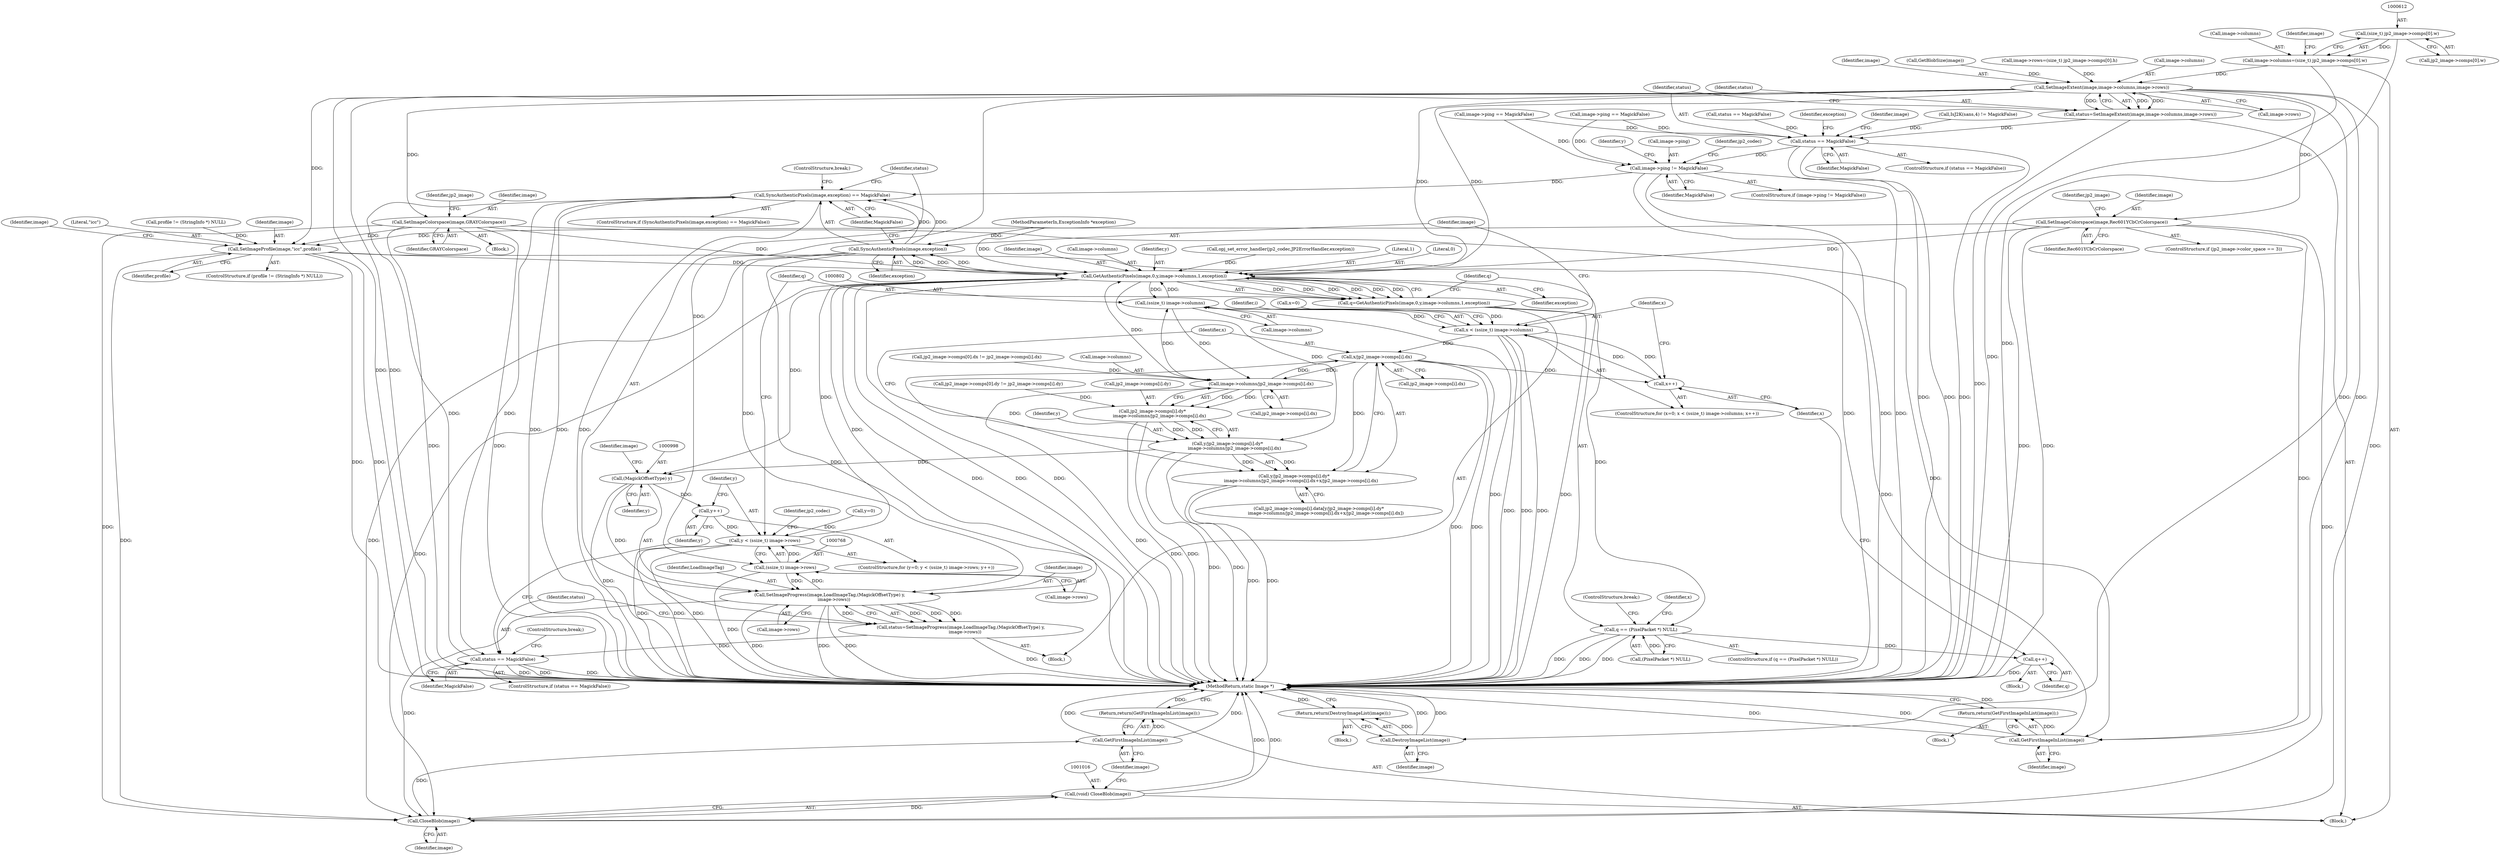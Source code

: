 digraph "0_ImageMagick_b0c5222ce31e8f941fa02ff9c7a040fb2db30dbc@array" {
"1000611" [label="(Call,(size_t) jp2_image->comps[0].w)"];
"1000607" [label="(Call,image->columns=(size_t) jp2_image->comps[0].w)"];
"1000646" [label="(Call,SetImageExtent(image,image->columns,image->rows))"];
"1000644" [label="(Call,status=SetImageExtent(image,image->columns,image->rows))"];
"1000655" [label="(Call,status == MagickFalse)"];
"1000745" [label="(Call,image->ping != MagickFalse)"];
"1000986" [label="(Call,SyncAuthenticPixels(image,exception) == MagickFalse)"];
"1001004" [label="(Call,status == MagickFalse)"];
"1000666" [label="(Call,DestroyImageList(image))"];
"1000665" [label="(Return,return(DestroyImageList(image));)"];
"1000680" [label="(Call,SetImageColorspace(image,GRAYColorspace))"];
"1000740" [label="(Call,SetImageProfile(image,\"icc\",profile))"];
"1000759" [label="(Call,GetFirstImageInList(image))"];
"1000758" [label="(Return,return(GetFirstImageInList(image));)"];
"1000779" [label="(Call,GetAuthenticPixels(image,0,y,image->columns,1,exception))"];
"1000777" [label="(Call,q=GetAuthenticPixels(image,0,y,image->columns,1,exception))"];
"1000789" [label="(Call,q == (PixelPacket *) NULL)"];
"1000983" [label="(Call,q++)"];
"1000801" [label="(Call,(ssize_t) image->columns)"];
"1000799" [label="(Call,x < (ssize_t) image->columns)"];
"1000806" [label="(Call,x++)"];
"1000878" [label="(Call,x/jp2_image->comps[i].dx)"];
"1000867" [label="(Call,image->columns/jp2_image->comps[i].dx)"];
"1000859" [label="(Call,jp2_image->comps[i].dy*\n          image->columns/jp2_image->comps[i].dx)"];
"1000857" [label="(Call,y/jp2_image->comps[i].dy*\n          image->columns/jp2_image->comps[i].dx)"];
"1000856" [label="(Call,y/jp2_image->comps[i].dy*\n          image->columns/jp2_image->comps[i].dx+x/jp2_image->comps[i].dx)"];
"1000997" [label="(Call,(MagickOffsetType) y)"];
"1000772" [label="(Call,y++)"];
"1000765" [label="(Call,y < (ssize_t) image->rows)"];
"1000994" [label="(Call,SetImageProgress(image,LoadImageTag,(MagickOffsetType) y,\n      image->rows))"];
"1000767" [label="(Call,(ssize_t) image->rows)"];
"1000992" [label="(Call,status=SetImageProgress(image,LoadImageTag,(MagickOffsetType) y,\n      image->rows))"];
"1001017" [label="(Call,CloseBlob(image))"];
"1001015" [label="(Call,(void) CloseBlob(image))"];
"1001020" [label="(Call,GetFirstImageInList(image))"];
"1001019" [label="(Return,return(GetFirstImageInList(image));)"];
"1000987" [label="(Call,SyncAuthenticPixels(image,exception))"];
"1000701" [label="(Call,SetImageColorspace(image,Rec601YCbCrColorspace))"];
"1000783" [label="(Call,image->columns)"];
"1000451" [label="(Call,image->ping == MagickFalse)"];
"1000679" [label="(Block,)"];
"1000986" [label="(Call,SyncAuthenticPixels(image,exception) == MagickFalse)"];
"1000782" [label="(Identifier,y)"];
"1000707" [label="(Identifier,jp2_image)"];
"1000988" [label="(Identifier,image)"];
"1000747" [label="(Identifier,image)"];
"1000665" [label="(Return,return(DestroyImageList(image));)"];
"1000759" [label="(Call,GetFirstImageInList(image))"];
"1000735" [label="(Call,profile != (StringInfo *) NULL)"];
"1000524" [label="(Call,jp2_image->comps[0].dx != jp2_image->comps[i].dx)"];
"1000765" [label="(Call,y < (ssize_t) image->rows)"];
"1000769" [label="(Call,image->rows)"];
"1001004" [label="(Call,status == MagickFalse)"];
"1000667" [label="(Identifier,image)"];
"1000868" [label="(Call,image->columns)"];
"1000734" [label="(ControlStructure,if (profile != (StringInfo *) NULL))"];
"1000646" [label="(Call,SetImageExtent(image,image->columns,image->rows))"];
"1000588" [label="(Call,image->ping == MagickFalse)"];
"1000867" [label="(Call,image->columns/jp2_image->comps[i].dx)"];
"1000790" [label="(Identifier,q)"];
"1000613" [label="(Call,jp2_image->comps[0].w)"];
"1000608" [label="(Call,image->columns)"];
"1000774" [label="(Block,)"];
"1000984" [label="(Identifier,q)"];
"1000746" [label="(Call,image->ping)"];
"1000658" [label="(Block,)"];
"1000243" [label="(Call,opj_set_error_handler(jp2_codec,JP2ErrorHandler,exception))"];
"1001020" [label="(Call,GetFirstImageInList(image))"];
"1000657" [label="(Identifier,MagickFalse)"];
"1000750" [label="(Block,)"];
"1000772" [label="(Call,y++)"];
"1000670" [label="(Identifier,image)"];
"1000803" [label="(Call,image->columns)"];
"1000994" [label="(Call,SetImageProgress(image,LoadImageTag,(MagickOffsetType) y,\n      image->rows))"];
"1000761" [label="(ControlStructure,for (y=0; y < (ssize_t) image->rows; y++))"];
"1000686" [label="(Identifier,jp2_image)"];
"1000766" [label="(Identifier,y)"];
"1000996" [label="(Identifier,LoadImageTag)"];
"1000760" [label="(Identifier,image)"];
"1001005" [label="(Identifier,status)"];
"1000812" [label="(Identifier,i)"];
"1000797" [label="(Identifier,x)"];
"1000987" [label="(Call,SyncAuthenticPixels(image,exception))"];
"1001017" [label="(Call,CloseBlob(image))"];
"1000999" [label="(Identifier,y)"];
"1001015" [label="(Call,(void) CloseBlob(image))"];
"1000779" [label="(Call,GetAuthenticPixels(image,0,y,image->columns,1,exception))"];
"1000807" [label="(Identifier,x)"];
"1000225" [label="(Call,IsJ2K(sans,4) != MagickFalse)"];
"1000871" [label="(Call,jp2_image->comps[i].dx)"];
"1000786" [label="(Literal,1)"];
"1000680" [label="(Call,SetImageColorspace(image,GRAYColorspace))"];
"1000796" [label="(Call,x=0)"];
"1000107" [label="(MethodParameterIn,ExceptionInfo *exception)"];
"1000177" [label="(Call,status == MagickFalse)"];
"1000647" [label="(Identifier,image)"];
"1000801" [label="(Call,(ssize_t) image->columns)"];
"1000808" [label="(Block,)"];
"1001007" [label="(ControlStructure,break;)"];
"1000856" [label="(Call,y/jp2_image->comps[i].dy*\n          image->columns/jp2_image->comps[i].dx+x/jp2_image->comps[i].dx)"];
"1000778" [label="(Identifier,q)"];
"1000645" [label="(Identifier,status)"];
"1000660" [label="(Identifier,exception)"];
"1000682" [label="(Identifier,GRAYColorspace)"];
"1000806" [label="(Call,x++)"];
"1000781" [label="(Literal,0)"];
"1000789" [label="(Call,q == (PixelPacket *) NULL)"];
"1000767" [label="(Call,(ssize_t) image->rows)"];
"1000540" [label="(Call,jp2_image->comps[0].dy != jp2_image->comps[i].dy)"];
"1000992" [label="(Call,status=SetImageProgress(image,LoadImageTag,(MagickOffsetType) y,\n      image->rows))"];
"1000858" [label="(Identifier,y)"];
"1000758" [label="(Return,return(GetFirstImageInList(image));)"];
"1001019" [label="(Return,return(GetFirstImageInList(image));)"];
"1000983" [label="(Call,q++)"];
"1000607" [label="(Call,image->columns=(size_t) jp2_image->comps[0].w)"];
"1000752" [label="(Identifier,jp2_codec)"];
"1000780" [label="(Identifier,image)"];
"1000777" [label="(Call,q=GetAuthenticPixels(image,0,y,image->columns,1,exception))"];
"1000743" [label="(Identifier,profile)"];
"1000773" [label="(Identifier,y)"];
"1000860" [label="(Call,jp2_image->comps[i].dy)"];
"1001009" [label="(Identifier,jp2_codec)"];
"1000989" [label="(Identifier,exception)"];
"1000788" [label="(ControlStructure,if (q == (PixelPacket *) NULL))"];
"1000741" [label="(Identifier,image)"];
"1000997" [label="(Call,(MagickOffsetType) y)"];
"1000622" [label="(Identifier,image)"];
"1000800" [label="(Identifier,x)"];
"1000991" [label="(ControlStructure,break;)"];
"1001001" [label="(Identifier,image)"];
"1000995" [label="(Identifier,image)"];
"1000878" [label="(Call,x/jp2_image->comps[i].dx)"];
"1000993" [label="(Identifier,status)"];
"1000985" [label="(ControlStructure,if (SyncAuthenticPixels(image,exception) == MagickFalse))"];
"1000740" [label="(Call,SetImageProfile(image,\"icc\",profile))"];
"1000745" [label="(Call,image->ping != MagickFalse)"];
"1000859" [label="(Call,jp2_image->comps[i].dy*\n          image->columns/jp2_image->comps[i].dx)"];
"1000702" [label="(Identifier,image)"];
"1000654" [label="(ControlStructure,if (status == MagickFalse))"];
"1000744" [label="(ControlStructure,if (image->ping != MagickFalse))"];
"1001006" [label="(Identifier,MagickFalse)"];
"1000331" [label="(Call,GetBlobSize(image))"];
"1001003" [label="(ControlStructure,if (status == MagickFalse))"];
"1000620" [label="(Call,image->rows=(size_t) jp2_image->comps[0].h)"];
"1000655" [label="(Call,status == MagickFalse)"];
"1000644" [label="(Call,status=SetImageExtent(image,image->columns,image->rows))"];
"1000749" [label="(Identifier,MagickFalse)"];
"1000695" [label="(ControlStructure,if (jp2_image->color_space == 3))"];
"1000108" [label="(Block,)"];
"1000794" [label="(ControlStructure,break;)"];
"1000787" [label="(Identifier,exception)"];
"1000681" [label="(Identifier,image)"];
"1000703" [label="(Identifier,Rec601YCbCrColorspace)"];
"1000848" [label="(Call,jp2_image->comps[i].data[y/jp2_image->comps[i].dy*\n          image->columns/jp2_image->comps[i].dx+x/jp2_image->comps[i].dx])"];
"1000762" [label="(Call,y=0)"];
"1001022" [label="(MethodReturn,static Image *)"];
"1000763" [label="(Identifier,y)"];
"1000799" [label="(Call,x < (ssize_t) image->columns)"];
"1000880" [label="(Call,jp2_image->comps[i].dx)"];
"1000857" [label="(Call,y/jp2_image->comps[i].dy*\n          image->columns/jp2_image->comps[i].dx)"];
"1000648" [label="(Call,image->columns)"];
"1000742" [label="(Literal,\"icc\")"];
"1001018" [label="(Identifier,image)"];
"1000666" [label="(Call,DestroyImageList(image))"];
"1000990" [label="(Identifier,MagickFalse)"];
"1000701" [label="(Call,SetImageColorspace(image,Rec601YCbCrColorspace))"];
"1000795" [label="(ControlStructure,for (x=0; x < (ssize_t) image->columns; x++))"];
"1001000" [label="(Call,image->rows)"];
"1000791" [label="(Call,(PixelPacket *) NULL)"];
"1000611" [label="(Call,(size_t) jp2_image->comps[0].w)"];
"1000656" [label="(Identifier,status)"];
"1000879" [label="(Identifier,x)"];
"1001021" [label="(Identifier,image)"];
"1000651" [label="(Call,image->rows)"];
"1000611" -> "1000607"  [label="AST: "];
"1000611" -> "1000613"  [label="CFG: "];
"1000612" -> "1000611"  [label="AST: "];
"1000613" -> "1000611"  [label="AST: "];
"1000607" -> "1000611"  [label="CFG: "];
"1000611" -> "1001022"  [label="DDG: "];
"1000611" -> "1000607"  [label="DDG: "];
"1000607" -> "1000108"  [label="AST: "];
"1000608" -> "1000607"  [label="AST: "];
"1000622" -> "1000607"  [label="CFG: "];
"1000607" -> "1001022"  [label="DDG: "];
"1000607" -> "1000646"  [label="DDG: "];
"1000646" -> "1000644"  [label="AST: "];
"1000646" -> "1000651"  [label="CFG: "];
"1000647" -> "1000646"  [label="AST: "];
"1000648" -> "1000646"  [label="AST: "];
"1000651" -> "1000646"  [label="AST: "];
"1000644" -> "1000646"  [label="CFG: "];
"1000646" -> "1001022"  [label="DDG: "];
"1000646" -> "1001022"  [label="DDG: "];
"1000646" -> "1000644"  [label="DDG: "];
"1000646" -> "1000644"  [label="DDG: "];
"1000646" -> "1000644"  [label="DDG: "];
"1000331" -> "1000646"  [label="DDG: "];
"1000620" -> "1000646"  [label="DDG: "];
"1000646" -> "1000666"  [label="DDG: "];
"1000646" -> "1000680"  [label="DDG: "];
"1000646" -> "1000701"  [label="DDG: "];
"1000646" -> "1000740"  [label="DDG: "];
"1000646" -> "1000759"  [label="DDG: "];
"1000646" -> "1000767"  [label="DDG: "];
"1000646" -> "1000779"  [label="DDG: "];
"1000646" -> "1000779"  [label="DDG: "];
"1000646" -> "1001017"  [label="DDG: "];
"1000644" -> "1000108"  [label="AST: "];
"1000645" -> "1000644"  [label="AST: "];
"1000656" -> "1000644"  [label="CFG: "];
"1000644" -> "1001022"  [label="DDG: "];
"1000644" -> "1000655"  [label="DDG: "];
"1000655" -> "1000654"  [label="AST: "];
"1000655" -> "1000657"  [label="CFG: "];
"1000656" -> "1000655"  [label="AST: "];
"1000657" -> "1000655"  [label="AST: "];
"1000660" -> "1000655"  [label="CFG: "];
"1000670" -> "1000655"  [label="CFG: "];
"1000655" -> "1001022"  [label="DDG: "];
"1000655" -> "1001022"  [label="DDG: "];
"1000655" -> "1001022"  [label="DDG: "];
"1000451" -> "1000655"  [label="DDG: "];
"1000177" -> "1000655"  [label="DDG: "];
"1000225" -> "1000655"  [label="DDG: "];
"1000588" -> "1000655"  [label="DDG: "];
"1000655" -> "1000745"  [label="DDG: "];
"1000745" -> "1000744"  [label="AST: "];
"1000745" -> "1000749"  [label="CFG: "];
"1000746" -> "1000745"  [label="AST: "];
"1000749" -> "1000745"  [label="AST: "];
"1000752" -> "1000745"  [label="CFG: "];
"1000763" -> "1000745"  [label="CFG: "];
"1000745" -> "1001022"  [label="DDG: "];
"1000745" -> "1001022"  [label="DDG: "];
"1000745" -> "1001022"  [label="DDG: "];
"1000588" -> "1000745"  [label="DDG: "];
"1000451" -> "1000745"  [label="DDG: "];
"1000745" -> "1000986"  [label="DDG: "];
"1000986" -> "1000985"  [label="AST: "];
"1000986" -> "1000990"  [label="CFG: "];
"1000987" -> "1000986"  [label="AST: "];
"1000990" -> "1000986"  [label="AST: "];
"1000991" -> "1000986"  [label="CFG: "];
"1000993" -> "1000986"  [label="CFG: "];
"1000986" -> "1001022"  [label="DDG: "];
"1000986" -> "1001022"  [label="DDG: "];
"1000986" -> "1001022"  [label="DDG: "];
"1000987" -> "1000986"  [label="DDG: "];
"1000987" -> "1000986"  [label="DDG: "];
"1001004" -> "1000986"  [label="DDG: "];
"1000986" -> "1001004"  [label="DDG: "];
"1001004" -> "1001003"  [label="AST: "];
"1001004" -> "1001006"  [label="CFG: "];
"1001005" -> "1001004"  [label="AST: "];
"1001006" -> "1001004"  [label="AST: "];
"1001007" -> "1001004"  [label="CFG: "];
"1000773" -> "1001004"  [label="CFG: "];
"1001004" -> "1001022"  [label="DDG: "];
"1001004" -> "1001022"  [label="DDG: "];
"1001004" -> "1001022"  [label="DDG: "];
"1000992" -> "1001004"  [label="DDG: "];
"1000666" -> "1000665"  [label="AST: "];
"1000666" -> "1000667"  [label="CFG: "];
"1000667" -> "1000666"  [label="AST: "];
"1000665" -> "1000666"  [label="CFG: "];
"1000666" -> "1001022"  [label="DDG: "];
"1000666" -> "1001022"  [label="DDG: "];
"1000666" -> "1000665"  [label="DDG: "];
"1000665" -> "1000658"  [label="AST: "];
"1001022" -> "1000665"  [label="CFG: "];
"1000665" -> "1001022"  [label="DDG: "];
"1000680" -> "1000679"  [label="AST: "];
"1000680" -> "1000682"  [label="CFG: "];
"1000681" -> "1000680"  [label="AST: "];
"1000682" -> "1000680"  [label="AST: "];
"1000686" -> "1000680"  [label="CFG: "];
"1000680" -> "1001022"  [label="DDG: "];
"1000680" -> "1001022"  [label="DDG: "];
"1000680" -> "1000740"  [label="DDG: "];
"1000680" -> "1000759"  [label="DDG: "];
"1000680" -> "1000779"  [label="DDG: "];
"1000680" -> "1001017"  [label="DDG: "];
"1000740" -> "1000734"  [label="AST: "];
"1000740" -> "1000743"  [label="CFG: "];
"1000741" -> "1000740"  [label="AST: "];
"1000742" -> "1000740"  [label="AST: "];
"1000743" -> "1000740"  [label="AST: "];
"1000747" -> "1000740"  [label="CFG: "];
"1000740" -> "1001022"  [label="DDG: "];
"1000740" -> "1001022"  [label="DDG: "];
"1000701" -> "1000740"  [label="DDG: "];
"1000735" -> "1000740"  [label="DDG: "];
"1000740" -> "1000759"  [label="DDG: "];
"1000740" -> "1000779"  [label="DDG: "];
"1000740" -> "1001017"  [label="DDG: "];
"1000759" -> "1000758"  [label="AST: "];
"1000759" -> "1000760"  [label="CFG: "];
"1000760" -> "1000759"  [label="AST: "];
"1000758" -> "1000759"  [label="CFG: "];
"1000759" -> "1001022"  [label="DDG: "];
"1000759" -> "1001022"  [label="DDG: "];
"1000759" -> "1000758"  [label="DDG: "];
"1000701" -> "1000759"  [label="DDG: "];
"1000758" -> "1000750"  [label="AST: "];
"1001022" -> "1000758"  [label="CFG: "];
"1000758" -> "1001022"  [label="DDG: "];
"1000779" -> "1000777"  [label="AST: "];
"1000779" -> "1000787"  [label="CFG: "];
"1000780" -> "1000779"  [label="AST: "];
"1000781" -> "1000779"  [label="AST: "];
"1000782" -> "1000779"  [label="AST: "];
"1000783" -> "1000779"  [label="AST: "];
"1000786" -> "1000779"  [label="AST: "];
"1000787" -> "1000779"  [label="AST: "];
"1000777" -> "1000779"  [label="CFG: "];
"1000779" -> "1001022"  [label="DDG: "];
"1000779" -> "1001022"  [label="DDG: "];
"1000779" -> "1001022"  [label="DDG: "];
"1000779" -> "1000777"  [label="DDG: "];
"1000779" -> "1000777"  [label="DDG: "];
"1000779" -> "1000777"  [label="DDG: "];
"1000779" -> "1000777"  [label="DDG: "];
"1000779" -> "1000777"  [label="DDG: "];
"1000779" -> "1000777"  [label="DDG: "];
"1000701" -> "1000779"  [label="DDG: "];
"1000994" -> "1000779"  [label="DDG: "];
"1000765" -> "1000779"  [label="DDG: "];
"1000801" -> "1000779"  [label="DDG: "];
"1000867" -> "1000779"  [label="DDG: "];
"1000987" -> "1000779"  [label="DDG: "];
"1000243" -> "1000779"  [label="DDG: "];
"1000107" -> "1000779"  [label="DDG: "];
"1000779" -> "1000801"  [label="DDG: "];
"1000779" -> "1000857"  [label="DDG: "];
"1000779" -> "1000987"  [label="DDG: "];
"1000779" -> "1000987"  [label="DDG: "];
"1000779" -> "1000997"  [label="DDG: "];
"1000779" -> "1001017"  [label="DDG: "];
"1000777" -> "1000774"  [label="AST: "];
"1000778" -> "1000777"  [label="AST: "];
"1000790" -> "1000777"  [label="CFG: "];
"1000777" -> "1001022"  [label="DDG: "];
"1000777" -> "1000789"  [label="DDG: "];
"1000789" -> "1000788"  [label="AST: "];
"1000789" -> "1000791"  [label="CFG: "];
"1000790" -> "1000789"  [label="AST: "];
"1000791" -> "1000789"  [label="AST: "];
"1000794" -> "1000789"  [label="CFG: "];
"1000797" -> "1000789"  [label="CFG: "];
"1000789" -> "1001022"  [label="DDG: "];
"1000789" -> "1001022"  [label="DDG: "];
"1000789" -> "1001022"  [label="DDG: "];
"1000791" -> "1000789"  [label="DDG: "];
"1000789" -> "1000983"  [label="DDG: "];
"1000983" -> "1000808"  [label="AST: "];
"1000983" -> "1000984"  [label="CFG: "];
"1000984" -> "1000983"  [label="AST: "];
"1000807" -> "1000983"  [label="CFG: "];
"1000983" -> "1001022"  [label="DDG: "];
"1000801" -> "1000799"  [label="AST: "];
"1000801" -> "1000803"  [label="CFG: "];
"1000802" -> "1000801"  [label="AST: "];
"1000803" -> "1000801"  [label="AST: "];
"1000799" -> "1000801"  [label="CFG: "];
"1000801" -> "1001022"  [label="DDG: "];
"1000801" -> "1000799"  [label="DDG: "];
"1000867" -> "1000801"  [label="DDG: "];
"1000801" -> "1000867"  [label="DDG: "];
"1000799" -> "1000795"  [label="AST: "];
"1000800" -> "1000799"  [label="AST: "];
"1000812" -> "1000799"  [label="CFG: "];
"1000988" -> "1000799"  [label="CFG: "];
"1000799" -> "1001022"  [label="DDG: "];
"1000799" -> "1001022"  [label="DDG: "];
"1000799" -> "1001022"  [label="DDG: "];
"1000806" -> "1000799"  [label="DDG: "];
"1000796" -> "1000799"  [label="DDG: "];
"1000799" -> "1000806"  [label="DDG: "];
"1000799" -> "1000878"  [label="DDG: "];
"1000806" -> "1000795"  [label="AST: "];
"1000806" -> "1000807"  [label="CFG: "];
"1000807" -> "1000806"  [label="AST: "];
"1000800" -> "1000806"  [label="CFG: "];
"1000878" -> "1000806"  [label="DDG: "];
"1000878" -> "1000856"  [label="AST: "];
"1000878" -> "1000880"  [label="CFG: "];
"1000879" -> "1000878"  [label="AST: "];
"1000880" -> "1000878"  [label="AST: "];
"1000856" -> "1000878"  [label="CFG: "];
"1000878" -> "1001022"  [label="DDG: "];
"1000878" -> "1001022"  [label="DDG: "];
"1000878" -> "1000867"  [label="DDG: "];
"1000878" -> "1000856"  [label="DDG: "];
"1000878" -> "1000856"  [label="DDG: "];
"1000867" -> "1000878"  [label="DDG: "];
"1000867" -> "1000859"  [label="AST: "];
"1000867" -> "1000871"  [label="CFG: "];
"1000868" -> "1000867"  [label="AST: "];
"1000871" -> "1000867"  [label="AST: "];
"1000859" -> "1000867"  [label="CFG: "];
"1000867" -> "1001022"  [label="DDG: "];
"1000867" -> "1000859"  [label="DDG: "];
"1000867" -> "1000859"  [label="DDG: "];
"1000524" -> "1000867"  [label="DDG: "];
"1000859" -> "1000857"  [label="AST: "];
"1000860" -> "1000859"  [label="AST: "];
"1000857" -> "1000859"  [label="CFG: "];
"1000859" -> "1001022"  [label="DDG: "];
"1000859" -> "1001022"  [label="DDG: "];
"1000859" -> "1000857"  [label="DDG: "];
"1000859" -> "1000857"  [label="DDG: "];
"1000540" -> "1000859"  [label="DDG: "];
"1000857" -> "1000856"  [label="AST: "];
"1000858" -> "1000857"  [label="AST: "];
"1000879" -> "1000857"  [label="CFG: "];
"1000857" -> "1001022"  [label="DDG: "];
"1000857" -> "1001022"  [label="DDG: "];
"1000857" -> "1000856"  [label="DDG: "];
"1000857" -> "1000856"  [label="DDG: "];
"1000857" -> "1000997"  [label="DDG: "];
"1000856" -> "1000848"  [label="AST: "];
"1000848" -> "1000856"  [label="CFG: "];
"1000856" -> "1001022"  [label="DDG: "];
"1000856" -> "1001022"  [label="DDG: "];
"1000997" -> "1000994"  [label="AST: "];
"1000997" -> "1000999"  [label="CFG: "];
"1000998" -> "1000997"  [label="AST: "];
"1000999" -> "1000997"  [label="AST: "];
"1001001" -> "1000997"  [label="CFG: "];
"1000997" -> "1001022"  [label="DDG: "];
"1000997" -> "1000772"  [label="DDG: "];
"1000997" -> "1000994"  [label="DDG: "];
"1000772" -> "1000761"  [label="AST: "];
"1000772" -> "1000773"  [label="CFG: "];
"1000773" -> "1000772"  [label="AST: "];
"1000766" -> "1000772"  [label="CFG: "];
"1000772" -> "1000765"  [label="DDG: "];
"1000765" -> "1000761"  [label="AST: "];
"1000765" -> "1000767"  [label="CFG: "];
"1000766" -> "1000765"  [label="AST: "];
"1000767" -> "1000765"  [label="AST: "];
"1000778" -> "1000765"  [label="CFG: "];
"1001009" -> "1000765"  [label="CFG: "];
"1000765" -> "1001022"  [label="DDG: "];
"1000765" -> "1001022"  [label="DDG: "];
"1000765" -> "1001022"  [label="DDG: "];
"1000762" -> "1000765"  [label="DDG: "];
"1000767" -> "1000765"  [label="DDG: "];
"1000994" -> "1000992"  [label="AST: "];
"1000994" -> "1001000"  [label="CFG: "];
"1000995" -> "1000994"  [label="AST: "];
"1000996" -> "1000994"  [label="AST: "];
"1001000" -> "1000994"  [label="AST: "];
"1000992" -> "1000994"  [label="CFG: "];
"1000994" -> "1001022"  [label="DDG: "];
"1000994" -> "1001022"  [label="DDG: "];
"1000994" -> "1001022"  [label="DDG: "];
"1000994" -> "1000767"  [label="DDG: "];
"1000994" -> "1000992"  [label="DDG: "];
"1000994" -> "1000992"  [label="DDG: "];
"1000994" -> "1000992"  [label="DDG: "];
"1000994" -> "1000992"  [label="DDG: "];
"1000987" -> "1000994"  [label="DDG: "];
"1000767" -> "1000994"  [label="DDG: "];
"1000994" -> "1001017"  [label="DDG: "];
"1000767" -> "1000769"  [label="CFG: "];
"1000768" -> "1000767"  [label="AST: "];
"1000769" -> "1000767"  [label="AST: "];
"1000767" -> "1001022"  [label="DDG: "];
"1000992" -> "1000774"  [label="AST: "];
"1000993" -> "1000992"  [label="AST: "];
"1001005" -> "1000992"  [label="CFG: "];
"1000992" -> "1001022"  [label="DDG: "];
"1001017" -> "1001015"  [label="AST: "];
"1001017" -> "1001018"  [label="CFG: "];
"1001018" -> "1001017"  [label="AST: "];
"1001015" -> "1001017"  [label="CFG: "];
"1001017" -> "1001015"  [label="DDG: "];
"1000987" -> "1001017"  [label="DDG: "];
"1000701" -> "1001017"  [label="DDG: "];
"1001017" -> "1001020"  [label="DDG: "];
"1001015" -> "1000108"  [label="AST: "];
"1001016" -> "1001015"  [label="AST: "];
"1001021" -> "1001015"  [label="CFG: "];
"1001015" -> "1001022"  [label="DDG: "];
"1001015" -> "1001022"  [label="DDG: "];
"1001020" -> "1001019"  [label="AST: "];
"1001020" -> "1001021"  [label="CFG: "];
"1001021" -> "1001020"  [label="AST: "];
"1001019" -> "1001020"  [label="CFG: "];
"1001020" -> "1001022"  [label="DDG: "];
"1001020" -> "1001022"  [label="DDG: "];
"1001020" -> "1001019"  [label="DDG: "];
"1001019" -> "1000108"  [label="AST: "];
"1001022" -> "1001019"  [label="CFG: "];
"1001019" -> "1001022"  [label="DDG: "];
"1000987" -> "1000989"  [label="CFG: "];
"1000988" -> "1000987"  [label="AST: "];
"1000989" -> "1000987"  [label="AST: "];
"1000990" -> "1000987"  [label="CFG: "];
"1000987" -> "1001022"  [label="DDG: "];
"1000107" -> "1000987"  [label="DDG: "];
"1000701" -> "1000695"  [label="AST: "];
"1000701" -> "1000703"  [label="CFG: "];
"1000702" -> "1000701"  [label="AST: "];
"1000703" -> "1000701"  [label="AST: "];
"1000707" -> "1000701"  [label="CFG: "];
"1000701" -> "1001022"  [label="DDG: "];
"1000701" -> "1001022"  [label="DDG: "];
}

